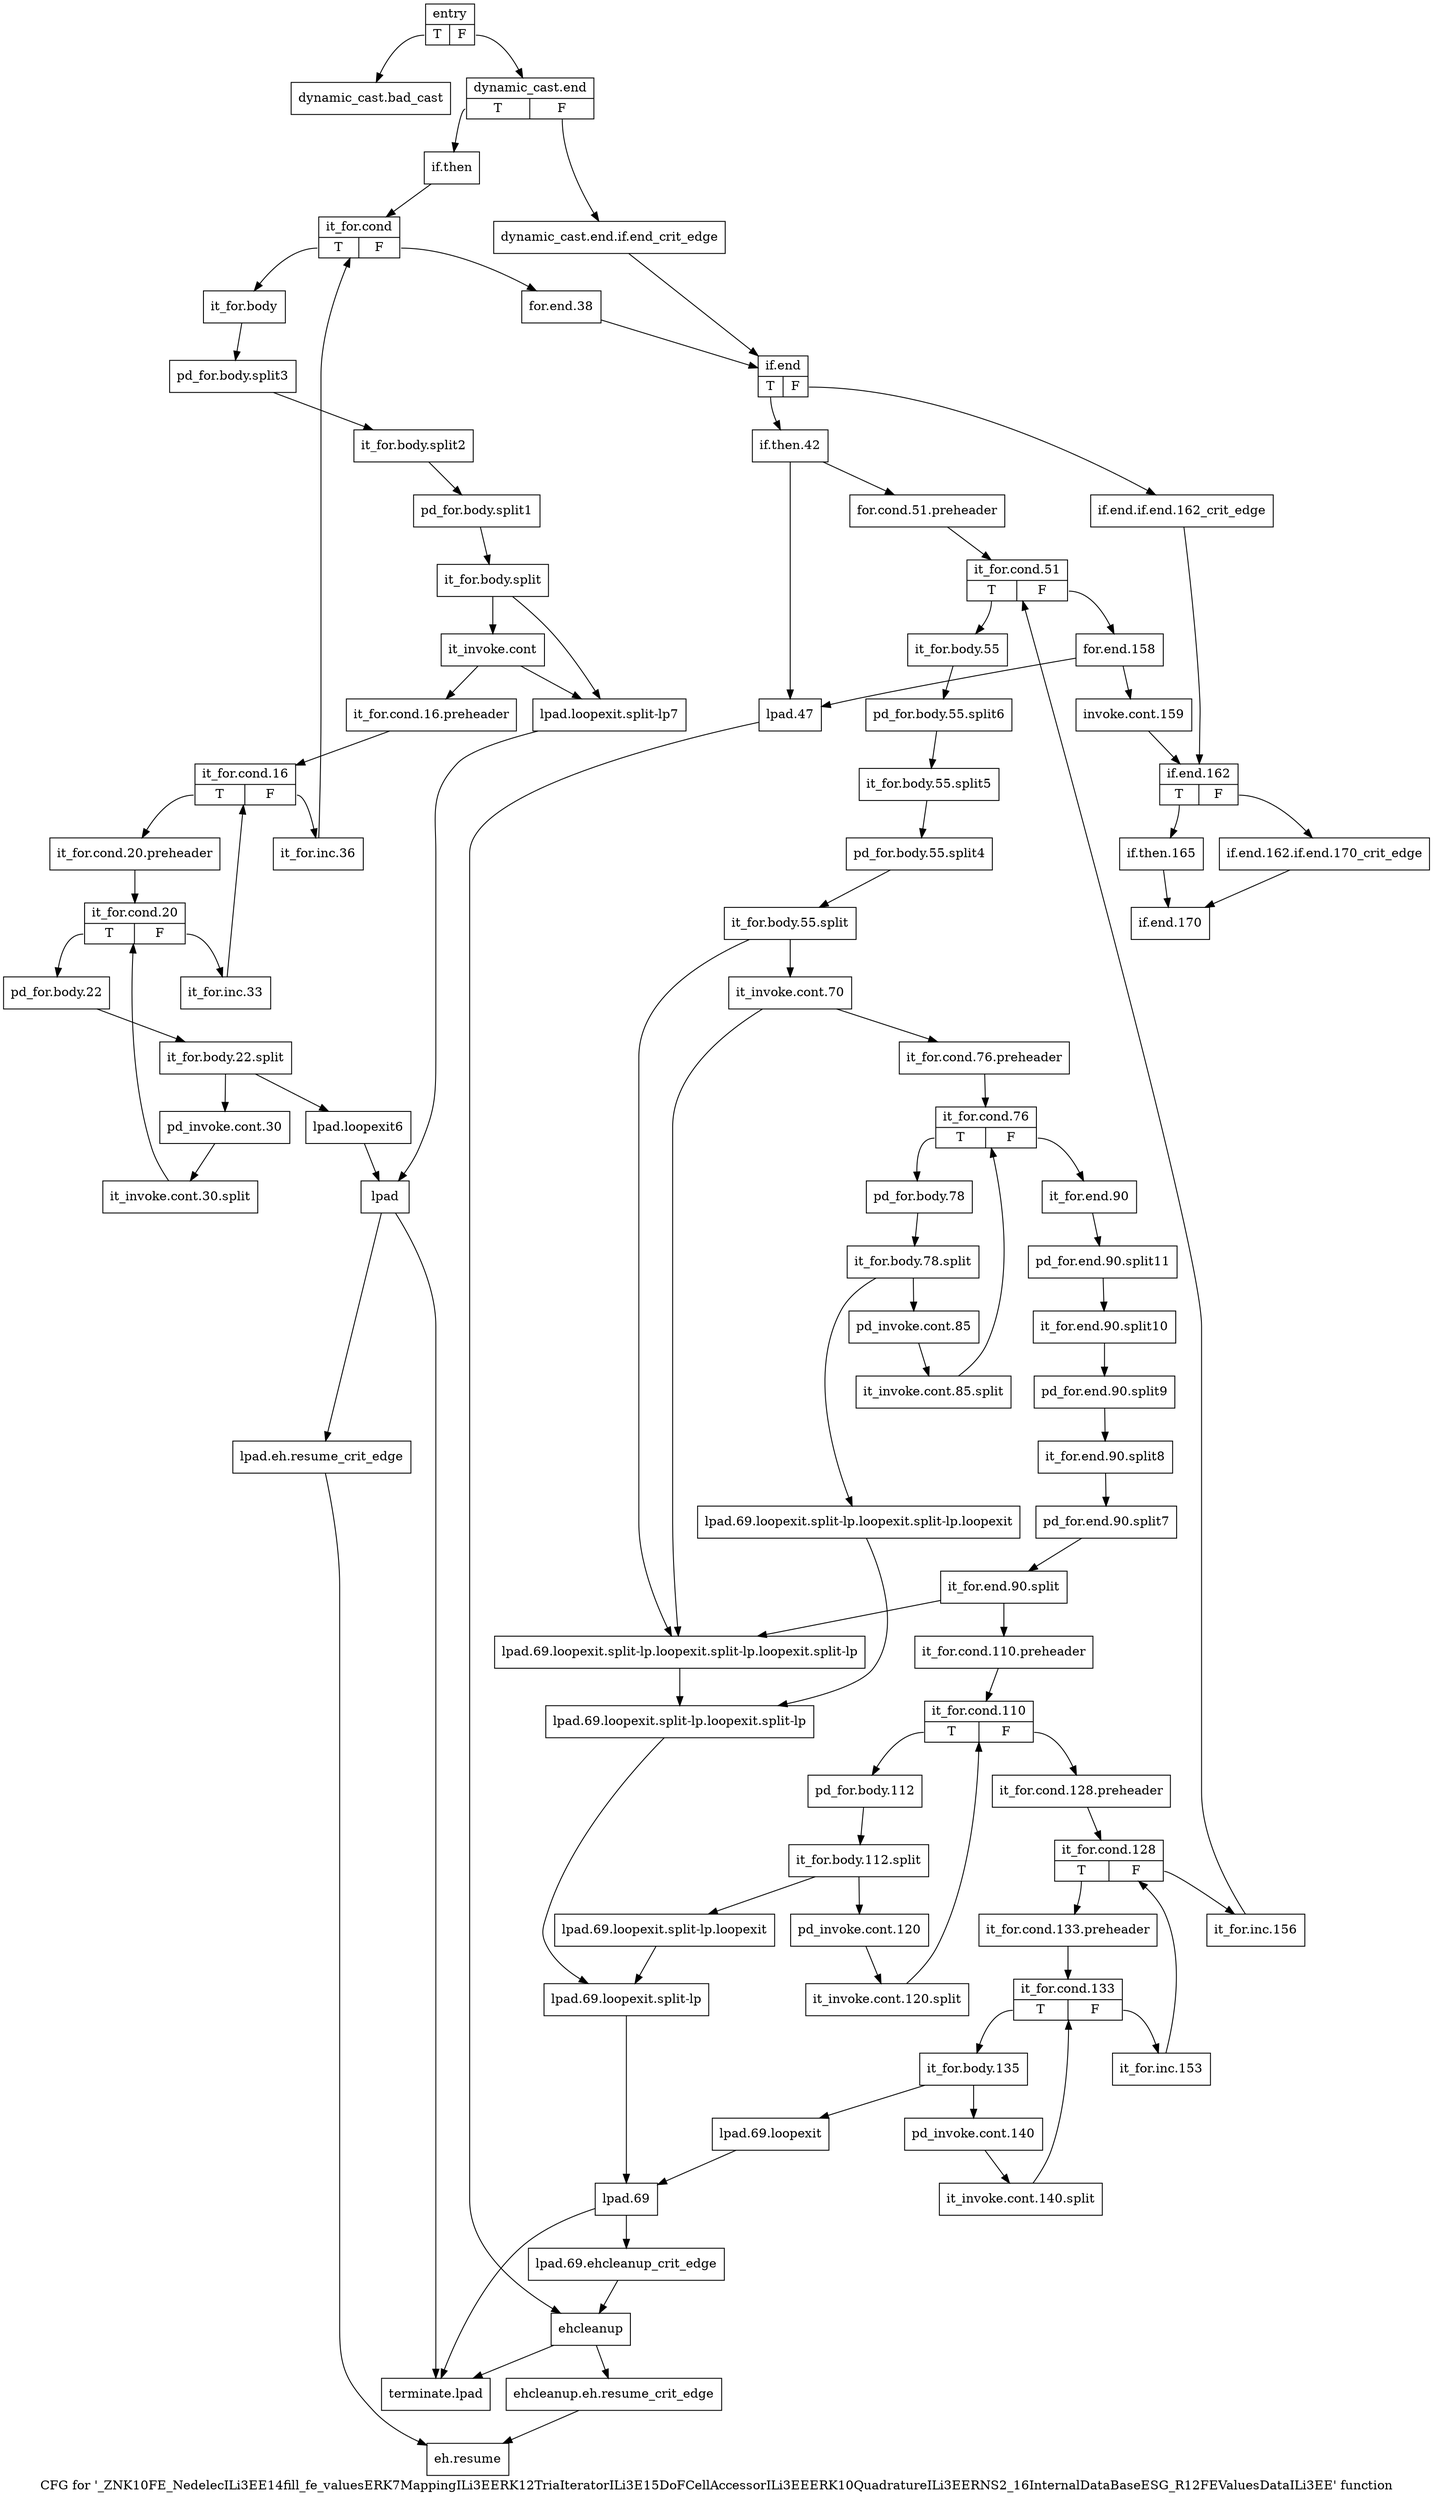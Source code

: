 digraph "CFG for '_ZNK10FE_NedelecILi3EE14fill_fe_valuesERK7MappingILi3EERK12TriaIteratorILi3E15DoFCellAccessorILi3EEERK10QuadratureILi3EERNS2_16InternalDataBaseESG_R12FEValuesDataILi3EE' function" {
	label="CFG for '_ZNK10FE_NedelecILi3EE14fill_fe_valuesERK7MappingILi3EERK12TriaIteratorILi3E15DoFCellAccessorILi3EEERK10QuadratureILi3EERNS2_16InternalDataBaseESG_R12FEValuesDataILi3EE' function";

	Node0x4f29e60 [shape=record,label="{entry|{<s0>T|<s1>F}}"];
	Node0x4f29e60:s0 -> Node0x4f29eb0;
	Node0x4f29e60:s1 -> Node0x4f29f00;
	Node0x4f29eb0 [shape=record,label="{dynamic_cast.bad_cast}"];
	Node0x4f29f00 [shape=record,label="{dynamic_cast.end|{<s0>T|<s1>F}}"];
	Node0x4f29f00:s0 -> Node0x4f2aab0;
	Node0x4f29f00:s1 -> Node0x4f29f50;
	Node0x4f29f50 [shape=record,label="{dynamic_cast.end.if.end_crit_edge}"];
	Node0x4f29f50 -> Node0x4f2b000;
	Node0x4f2aab0 [shape=record,label="{if.then}"];
	Node0x4f2aab0 -> Node0x4f2ab00;
	Node0x4f2ab00 [shape=record,label="{it_for.cond|{<s0>T|<s1>F}}"];
	Node0x4f2ab00:s0 -> Node0x4f2ab50;
	Node0x4f2ab00:s1 -> Node0x4f2afb0;
	Node0x4f2ab50 [shape=record,label="{it_for.body}"];
	Node0x4f2ab50 -> Node0xa4cb1b0;
	Node0xa4cb1b0 [shape=record,label="{pd_for.body.split3}"];
	Node0xa4cb1b0 -> Node0xa4cb650;
	Node0xa4cb650 [shape=record,label="{it_for.body.split2}"];
	Node0xa4cb650 -> Node0xa4cb460;
	Node0xa4cb460 [shape=record,label="{pd_for.body.split1}"];
	Node0xa4cb460 -> Node0xa4cb230;
	Node0xa4cb230 [shape=record,label="{it_for.body.split}"];
	Node0xa4cb230 -> Node0x4f2aba0;
	Node0xa4cb230 -> Node0x4f2ae20;
	Node0x4f2aba0 [shape=record,label="{it_invoke.cont}"];
	Node0x4f2aba0 -> Node0x4f2abf0;
	Node0x4f2aba0 -> Node0x4f2ae20;
	Node0x4f2abf0 [shape=record,label="{it_for.cond.16.preheader}"];
	Node0x4f2abf0 -> Node0x4f2ac40;
	Node0x4f2ac40 [shape=record,label="{it_for.cond.16|{<s0>T|<s1>F}}"];
	Node0x4f2ac40:s0 -> Node0x4f2ac90;
	Node0x4f2ac40:s1 -> Node0x4f2af60;
	Node0x4f2ac90 [shape=record,label="{it_for.cond.20.preheader}"];
	Node0x4f2ac90 -> Node0x4f2ace0;
	Node0x4f2ace0 [shape=record,label="{it_for.cond.20|{<s0>T|<s1>F}}"];
	Node0x4f2ace0:s0 -> Node0x4f2ad30;
	Node0x4f2ace0:s1 -> Node0x4f2af10;
	Node0x4f2ad30 [shape=record,label="{pd_for.body.22}"];
	Node0x4f2ad30 -> Node0xa4cb530;
	Node0xa4cb530 [shape=record,label="{it_for.body.22.split}"];
	Node0xa4cb530 -> Node0x4f2ad80;
	Node0xa4cb530 -> Node0x4f2add0;
	Node0x4f2ad80 [shape=record,label="{pd_invoke.cont.30}"];
	Node0x4f2ad80 -> Node0xa4cb6f0;
	Node0xa4cb6f0 [shape=record,label="{it_invoke.cont.30.split}"];
	Node0xa4cb6f0 -> Node0x4f2ace0;
	Node0x4f2add0 [shape=record,label="{lpad.loopexit6}"];
	Node0x4f2add0 -> Node0x4f2ae70;
	Node0x4f2ae20 [shape=record,label="{lpad.loopexit.split-lp7}"];
	Node0x4f2ae20 -> Node0x4f2ae70;
	Node0x4f2ae70 [shape=record,label="{lpad}"];
	Node0x4f2ae70 -> Node0x4f2aec0;
	Node0x4f2ae70 -> Node0x4f2bd20;
	Node0x4f2aec0 [shape=record,label="{lpad.eh.resume_crit_edge}"];
	Node0x4f2aec0 -> Node0x4f2bcd0;
	Node0x4f2af10 [shape=record,label="{it_for.inc.33}"];
	Node0x4f2af10 -> Node0x4f2ac40;
	Node0x4f2af60 [shape=record,label="{it_for.inc.36}"];
	Node0x4f2af60 -> Node0x4f2ab00;
	Node0x4f2afb0 [shape=record,label="{for.end.38}"];
	Node0x4f2afb0 -> Node0x4f2b000;
	Node0x4f2b000 [shape=record,label="{if.end|{<s0>T|<s1>F}}"];
	Node0x4f2b000:s0 -> Node0x4f2b0a0;
	Node0x4f2b000:s1 -> Node0x4f2b050;
	Node0x4f2b050 [shape=record,label="{if.end.if.end.162_crit_edge}"];
	Node0x4f2b050 -> Node0x4f2bb90;
	Node0x4f2b0a0 [shape=record,label="{if.then.42}"];
	Node0x4f2b0a0 -> Node0x4f2b0f0;
	Node0x4f2b0a0 -> Node0x4f2b370;
	Node0x4f2b0f0 [shape=record,label="{for.cond.51.preheader}"];
	Node0x4f2b0f0 -> Node0x4f2b140;
	Node0x4f2b140 [shape=record,label="{it_for.cond.51|{<s0>T|<s1>F}}"];
	Node0x4f2b140:s0 -> Node0x4f2b190;
	Node0x4f2b140:s1 -> Node0x4f2ba50;
	Node0x4f2b190 [shape=record,label="{it_for.body.55}"];
	Node0x4f2b190 -> Node0xa4cb9f0;
	Node0xa4cb9f0 [shape=record,label="{pd_for.body.55.split6}"];
	Node0xa4cb9f0 -> Node0xa4cbee0;
	Node0xa4cbee0 [shape=record,label="{it_for.body.55.split5}"];
	Node0xa4cbee0 -> Node0xa4cb770;
	Node0xa4cb770 [shape=record,label="{pd_for.body.55.split4}"];
	Node0xa4cb770 -> Node0xa4cba40;
	Node0xa4cba40 [shape=record,label="{it_for.body.55.split}"];
	Node0xa4cba40 -> Node0x4f2b1e0;
	Node0xa4cba40 -> Node0x4f2b4b0;
	Node0x4f2b1e0 [shape=record,label="{it_invoke.cont.70}"];
	Node0x4f2b1e0 -> Node0x4f2b230;
	Node0x4f2b1e0 -> Node0x4f2b4b0;
	Node0x4f2b230 [shape=record,label="{it_for.cond.76.preheader}"];
	Node0x4f2b230 -> Node0x4f2b280;
	Node0x4f2b280 [shape=record,label="{it_for.cond.76|{<s0>T|<s1>F}}"];
	Node0x4f2b280:s0 -> Node0x4f2b2d0;
	Node0x4f2b280:s1 -> Node0x4f2b640;
	Node0x4f2b2d0 [shape=record,label="{pd_for.body.78}"];
	Node0x4f2b2d0 -> Node0xa4cc070;
	Node0xa4cc070 [shape=record,label="{it_for.body.78.split}"];
	Node0xa4cc070 -> Node0x4f2b320;
	Node0xa4cc070 -> Node0x4f2b460;
	Node0x4f2b320 [shape=record,label="{pd_invoke.cont.85}"];
	Node0x4f2b320 -> Node0xa4cc0f0;
	Node0xa4cc0f0 [shape=record,label="{it_invoke.cont.85.split}"];
	Node0xa4cc0f0 -> Node0x4f2b280;
	Node0x4f2b370 [shape=record,label="{lpad.47}"];
	Node0x4f2b370 -> Node0x4f2baf0;
	Node0x4f2b3c0 [shape=record,label="{lpad.69.loopexit}"];
	Node0x4f2b3c0 -> Node0x4f2b5a0;
	Node0x4f2b410 [shape=record,label="{lpad.69.loopexit.split-lp.loopexit}"];
	Node0x4f2b410 -> Node0x4f2b550;
	Node0x4f2b460 [shape=record,label="{lpad.69.loopexit.split-lp.loopexit.split-lp.loopexit}"];
	Node0x4f2b460 -> Node0x4f2b500;
	Node0x4f2b4b0 [shape=record,label="{lpad.69.loopexit.split-lp.loopexit.split-lp.loopexit.split-lp}"];
	Node0x4f2b4b0 -> Node0x4f2b500;
	Node0x4f2b500 [shape=record,label="{lpad.69.loopexit.split-lp.loopexit.split-lp}"];
	Node0x4f2b500 -> Node0x4f2b550;
	Node0x4f2b550 [shape=record,label="{lpad.69.loopexit.split-lp}"];
	Node0x4f2b550 -> Node0x4f2b5a0;
	Node0x4f2b5a0 [shape=record,label="{lpad.69}"];
	Node0x4f2b5a0 -> Node0x4f2b5f0;
	Node0x4f2b5a0 -> Node0x4f2bd20;
	Node0x4f2b5f0 [shape=record,label="{lpad.69.ehcleanup_crit_edge}"];
	Node0x4f2b5f0 -> Node0x4f2baf0;
	Node0x4f2b640 [shape=record,label="{it_for.end.90}"];
	Node0x4f2b640 -> Node0xa4ddc20;
	Node0xa4ddc20 [shape=record,label="{pd_for.end.90.split11}"];
	Node0xa4ddc20 -> Node0xa4cbb90;
	Node0xa4cbb90 [shape=record,label="{it_for.end.90.split10}"];
	Node0xa4cbb90 -> Node0xa4cb6a0;
	Node0xa4cb6a0 [shape=record,label="{pd_for.end.90.split9}"];
	Node0xa4cb6a0 -> Node0xa4cc1f0;
	Node0xa4cc1f0 [shape=record,label="{it_for.end.90.split8}"];
	Node0xa4cc1f0 -> Node0xa4cc170;
	Node0xa4cc170 [shape=record,label="{pd_for.end.90.split7}"];
	Node0xa4cc170 -> Node0xa4cc270;
	Node0xa4cc270 [shape=record,label="{it_for.end.90.split}"];
	Node0xa4cc270 -> Node0x4f2b690;
	Node0xa4cc270 -> Node0x4f2b4b0;
	Node0x4f2b690 [shape=record,label="{it_for.cond.110.preheader}"];
	Node0x4f2b690 -> Node0x4f2b6e0;
	Node0x4f2b6e0 [shape=record,label="{it_for.cond.110|{<s0>T|<s1>F}}"];
	Node0x4f2b6e0:s0 -> Node0x4f2b780;
	Node0x4f2b6e0:s1 -> Node0x4f2b730;
	Node0x4f2b730 [shape=record,label="{it_for.cond.128.preheader}"];
	Node0x4f2b730 -> Node0x4f2b820;
	Node0x4f2b780 [shape=record,label="{pd_for.body.112}"];
	Node0x4f2b780 -> Node0xa4cad40;
	Node0xa4cad40 [shape=record,label="{it_for.body.112.split}"];
	Node0xa4cad40 -> Node0x4f2b7d0;
	Node0xa4cad40 -> Node0x4f2b410;
	Node0x4f2b7d0 [shape=record,label="{pd_invoke.cont.120}"];
	Node0x4f2b7d0 -> Node0xa480d20;
	Node0xa480d20 [shape=record,label="{it_invoke.cont.120.split}"];
	Node0xa480d20 -> Node0x4f2b6e0;
	Node0x4f2b820 [shape=record,label="{it_for.cond.128|{<s0>T|<s1>F}}"];
	Node0x4f2b820:s0 -> Node0x4f2b870;
	Node0x4f2b820:s1 -> Node0x4f2ba00;
	Node0x4f2b870 [shape=record,label="{it_for.cond.133.preheader}"];
	Node0x4f2b870 -> Node0x4f2b8c0;
	Node0x4f2b8c0 [shape=record,label="{it_for.cond.133|{<s0>T|<s1>F}}"];
	Node0x4f2b8c0:s0 -> Node0x4f2b910;
	Node0x4f2b8c0:s1 -> Node0x4f2b9b0;
	Node0x4f2b910 [shape=record,label="{it_for.body.135}"];
	Node0x4f2b910 -> Node0x4f2b960;
	Node0x4f2b910 -> Node0x4f2b3c0;
	Node0x4f2b960 [shape=record,label="{pd_invoke.cont.140}"];
	Node0x4f2b960 -> Node0xa4caed0;
	Node0xa4caed0 [shape=record,label="{it_invoke.cont.140.split}"];
	Node0xa4caed0 -> Node0x4f2b8c0;
	Node0x4f2b9b0 [shape=record,label="{it_for.inc.153}"];
	Node0x4f2b9b0 -> Node0x4f2b820;
	Node0x4f2ba00 [shape=record,label="{it_for.inc.156}"];
	Node0x4f2ba00 -> Node0x4f2b140;
	Node0x4f2ba50 [shape=record,label="{for.end.158}"];
	Node0x4f2ba50 -> Node0x4f2baa0;
	Node0x4f2ba50 -> Node0x4f2b370;
	Node0x4f2baa0 [shape=record,label="{invoke.cont.159}"];
	Node0x4f2baa0 -> Node0x4f2bb90;
	Node0x4f2baf0 [shape=record,label="{ehcleanup}"];
	Node0x4f2baf0 -> Node0x4f2bb40;
	Node0x4f2baf0 -> Node0x4f2bd20;
	Node0x4f2bb40 [shape=record,label="{ehcleanup.eh.resume_crit_edge}"];
	Node0x4f2bb40 -> Node0x4f2bcd0;
	Node0x4f2bb90 [shape=record,label="{if.end.162|{<s0>T|<s1>F}}"];
	Node0x4f2bb90:s0 -> Node0x4f2bc30;
	Node0x4f2bb90:s1 -> Node0x4f2bbe0;
	Node0x4f2bbe0 [shape=record,label="{if.end.162.if.end.170_crit_edge}"];
	Node0x4f2bbe0 -> Node0x4f2bc80;
	Node0x4f2bc30 [shape=record,label="{if.then.165}"];
	Node0x4f2bc30 -> Node0x4f2bc80;
	Node0x4f2bc80 [shape=record,label="{if.end.170}"];
	Node0x4f2bcd0 [shape=record,label="{eh.resume}"];
	Node0x4f2bd20 [shape=record,label="{terminate.lpad}"];
}
